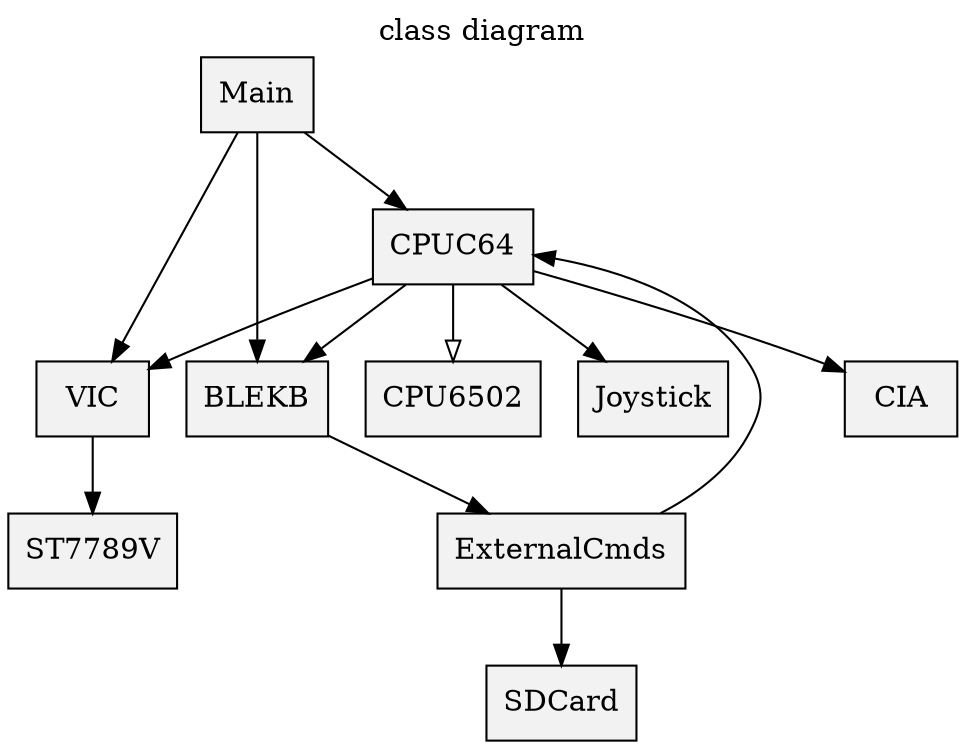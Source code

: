 digraph T_HMI_C64 {
  graph [
    label="class diagram"
    labelloc="t"
  ]
  node [
    shape=record
    style=filled
    fillcolor=gray95
  ]
  Main -> CPUC64
  Main -> BLEKB
  Main -> VIC
  BLEKB -> ExternalCmds
  ExternalCmds -> CPUC64
  CPUC64 -> BLEKB
  ExternalCmds -> SDCard
  CPUC64 -> CIA
  CPUC64 -> CPU6502 [arrowhead = empty]
  CPUC64 -> Joystick
  CPUC64 -> VIC
  VIC -> ST7789V
}

